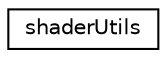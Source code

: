 digraph "Graphical Class Hierarchy"
{
  edge [fontname="Helvetica",fontsize="10",labelfontname="Helvetica",labelfontsize="10"];
  node [fontname="Helvetica",fontsize="10",shape=record];
  rankdir="LR";
  Node1 [label="shaderUtils",height=0.2,width=0.4,color="black", fillcolor="white", style="filled",URL="$classshader_utils.html"];
}
